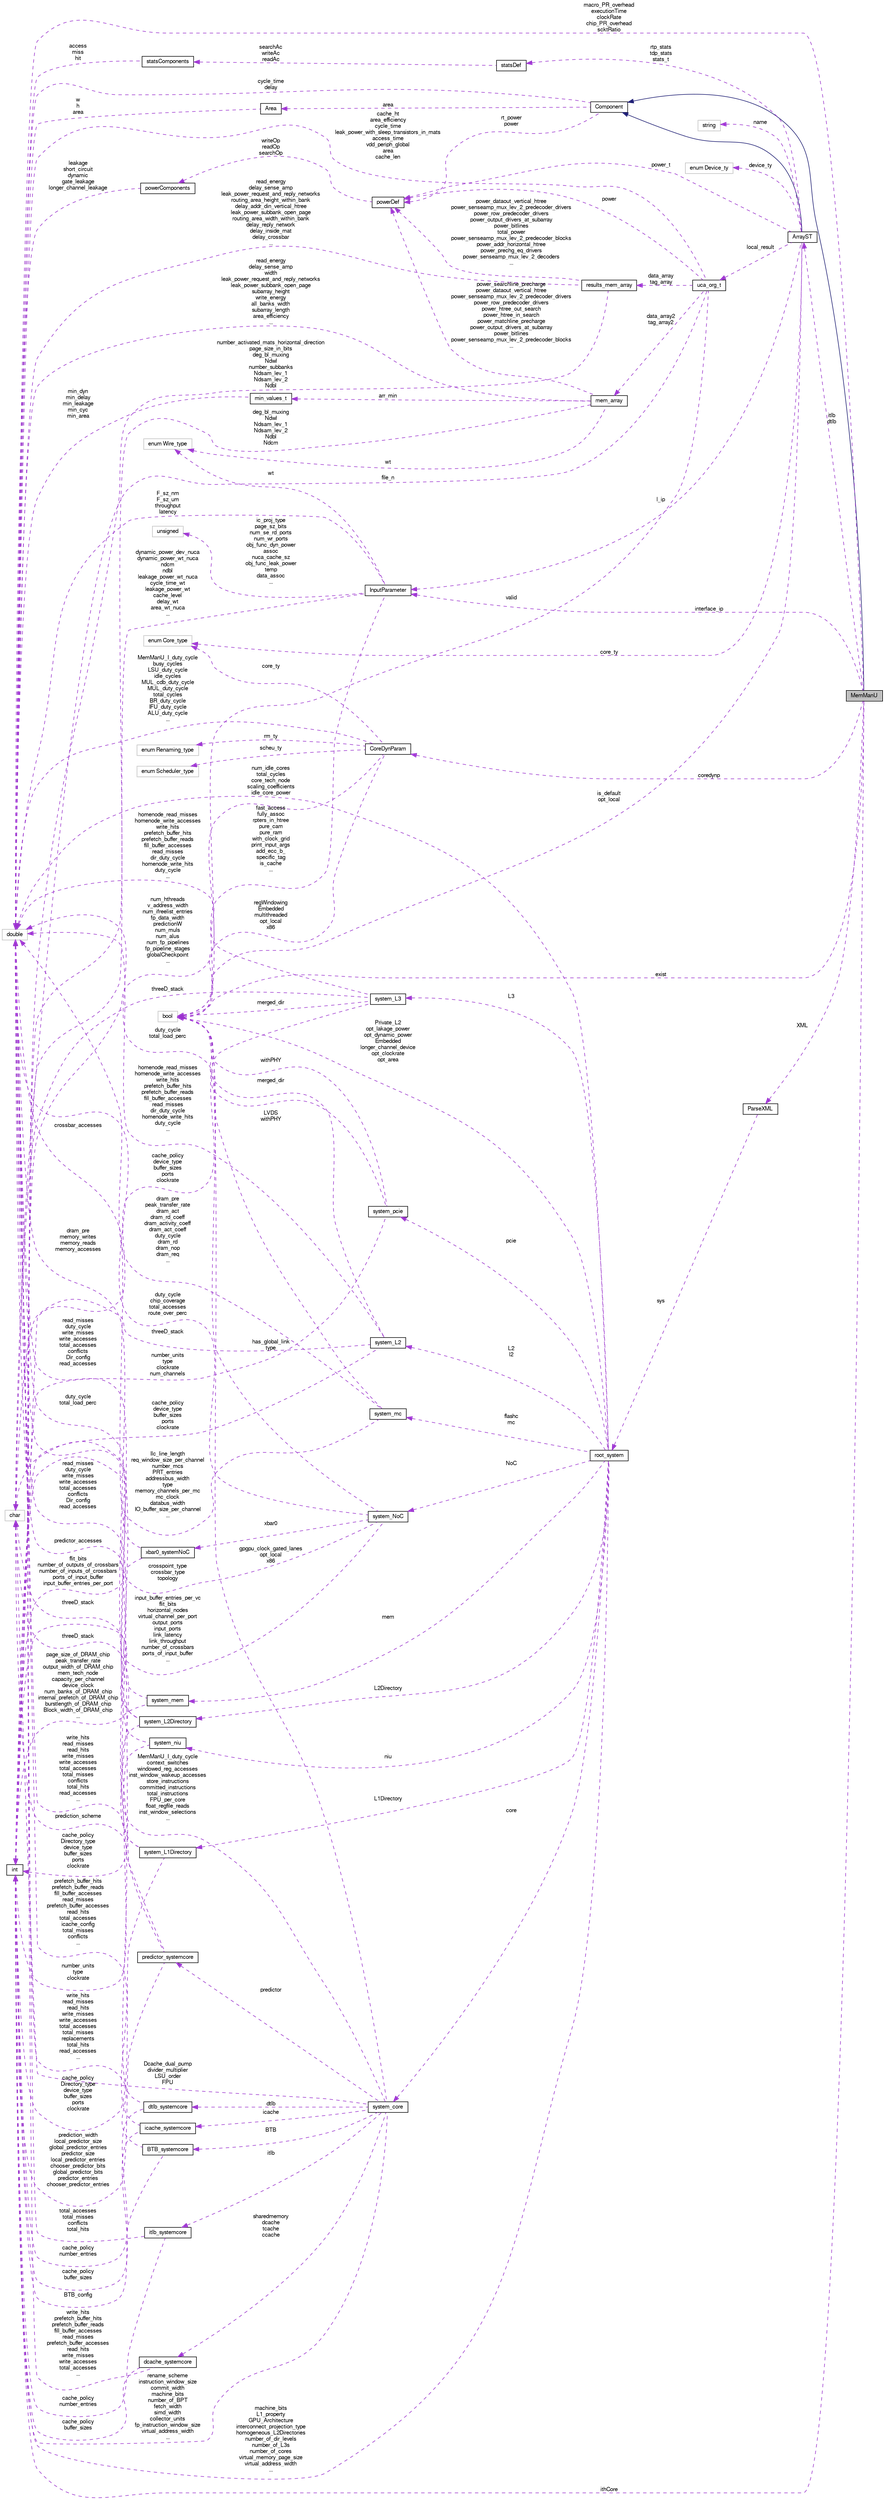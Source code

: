 digraph G
{
  bgcolor="transparent";
  edge [fontname="FreeSans",fontsize="10",labelfontname="FreeSans",labelfontsize="10"];
  node [fontname="FreeSans",fontsize="10",shape=record];
  rankdir=LR;
  Node1 [label="MemManU",height=0.2,width=0.4,color="black", fillcolor="grey75", style="filled" fontcolor="black"];
  Node2 -> Node1 [dir=back,color="midnightblue",fontsize="10",style="solid",fontname="FreeSans"];
  Node2 [label="Component",height=0.2,width=0.4,color="black",URL="$classComponent.html"];
  Node3 -> Node2 [dir=back,color="darkorchid3",fontsize="10",style="dashed",label="cycle_time\ndelay",fontname="FreeSans"];
  Node3 [label="double",height=0.2,width=0.4,color="grey75"];
  Node4 -> Node2 [dir=back,color="darkorchid3",fontsize="10",style="dashed",label="rt_power\npower",fontname="FreeSans"];
  Node4 [label="powerDef",height=0.2,width=0.4,color="black",URL="$classpowerDef.html"];
  Node5 -> Node4 [dir=back,color="darkorchid3",fontsize="10",style="dashed",label="writeOp\nreadOp\nsearchOp",fontname="FreeSans"];
  Node5 [label="powerComponents",height=0.2,width=0.4,color="black",URL="$classpowerComponents.html"];
  Node3 -> Node5 [dir=back,color="darkorchid3",fontsize="10",style="dashed",label="leakage\nshort_circuit\ndynamic\ngate_leakage\nlonger_channel_leakage",fontname="FreeSans"];
  Node6 -> Node2 [dir=back,color="darkorchid3",fontsize="10",style="dashed",label="area",fontname="FreeSans"];
  Node6 [label="Area",height=0.2,width=0.4,color="black",URL="$classArea.html"];
  Node3 -> Node6 [dir=back,color="darkorchid3",fontsize="10",style="dashed",label="w\nh\narea",fontname="FreeSans"];
  Node3 -> Node1 [dir=back,color="darkorchid3",fontsize="10",style="dashed",label="macro_PR_overhead\nexecutionTime\nclockRate\nchip_PR_overhead\nscktRatio",fontname="FreeSans"];
  Node7 -> Node1 [dir=back,color="darkorchid3",fontsize="10",style="dashed",label="itlb\ndtlb",fontname="FreeSans"];
  Node7 [label="ArrayST",height=0.2,width=0.4,color="black",URL="$classArrayST.html"];
  Node2 -> Node7 [dir=back,color="midnightblue",fontsize="10",style="solid",fontname="FreeSans"];
  Node8 -> Node7 [dir=back,color="darkorchid3",fontsize="10",style="dashed",label="device_ty",fontname="FreeSans"];
  Node8 [label="enum Device_ty",height=0.2,width=0.4,color="grey75"];
  Node4 -> Node7 [dir=back,color="darkorchid3",fontsize="10",style="dashed",label="power_t",fontname="FreeSans"];
  Node9 -> Node7 [dir=back,color="darkorchid3",fontsize="10",style="dashed",label="local_result",fontname="FreeSans"];
  Node9 [label="uca_org_t",height=0.2,width=0.4,color="black",URL="$classuca__org__t.html"];
  Node3 -> Node9 [dir=back,color="darkorchid3",fontsize="10",style="dashed",label="cache_ht\narea_efficiency\ncycle_time\nleak_power_with_sleep_transistors_in_mats\naccess_time\nvdd_periph_global\narea\ncache_len",fontname="FreeSans"];
  Node10 -> Node9 [dir=back,color="darkorchid3",fontsize="10",style="dashed",label="file_n",fontname="FreeSans"];
  Node10 [label="char",height=0.2,width=0.4,color="grey75"];
  Node4 -> Node9 [dir=back,color="darkorchid3",fontsize="10",style="dashed",label="power",fontname="FreeSans"];
  Node11 -> Node9 [dir=back,color="darkorchid3",fontsize="10",style="dashed",label="data_array2\ntag_array2",fontname="FreeSans"];
  Node11 [label="mem_array",height=0.2,width=0.4,color="black",URL="$classmem__array.html"];
  Node3 -> Node11 [dir=back,color="darkorchid3",fontsize="10",style="dashed",label="read_energy\ndelay_sense_amp\nwidth\nleak_power_request_and_reply_networks\nleak_power_subbank_open_page\nsubarray_height\nwrite_energy\nall_banks_width\nsubarray_length\narea_efficiency\n...",fontname="FreeSans"];
  Node12 -> Node11 [dir=back,color="darkorchid3",fontsize="10",style="dashed",label="arr_min",fontname="FreeSans"];
  Node12 [label="min_values_t",height=0.2,width=0.4,color="black",URL="$classmin__values__t.html"];
  Node3 -> Node12 [dir=back,color="darkorchid3",fontsize="10",style="dashed",label="min_dyn\nmin_delay\nmin_leakage\nmin_cyc\nmin_area",fontname="FreeSans"];
  Node4 -> Node11 [dir=back,color="darkorchid3",fontsize="10",style="dashed",label="power_searchline_precharge\npower_dataout_vertical_htree\npower_senseamp_mux_lev_2_predecoder_drivers\npower_row_predecoder_drivers\npower_htree_out_search\npower_htree_in_search\npower_matchline_precharge\npower_output_drivers_at_subarray\npower_bitlines\npower_senseamp_mux_lev_2_predecoder_blocks\n...",fontname="FreeSans"];
  Node13 -> Node11 [dir=back,color="darkorchid3",fontsize="10",style="dashed",label="deg_bl_muxing\nNdwl\nNdsam_lev_1\nNdsam_lev_2\nNdbl\nNdcm",fontname="FreeSans"];
  Node13 [label="int",height=0.2,width=0.4,color="black",URL="$classint.html"];
  Node14 -> Node11 [dir=back,color="darkorchid3",fontsize="10",style="dashed",label="wt",fontname="FreeSans"];
  Node14 [label="enum Wire_type",height=0.2,width=0.4,color="grey75"];
  Node15 -> Node9 [dir=back,color="darkorchid3",fontsize="10",style="dashed",label="data_array\ntag_array",fontname="FreeSans"];
  Node15 [label="results_mem_array",height=0.2,width=0.4,color="black",URL="$structresults__mem__array.html"];
  Node3 -> Node15 [dir=back,color="darkorchid3",fontsize="10",style="dashed",label="read_energy\ndelay_sense_amp\nleak_power_request_and_reply_networks\nrouting_area_height_within_bank\ndelay_addr_din_vertical_htree\nleak_power_subbank_open_page\nrouting_area_width_within_bank\ndelay_reply_network\ndelay_inside_mat\ndelay_crossbar\n...",fontname="FreeSans"];
  Node4 -> Node15 [dir=back,color="darkorchid3",fontsize="10",style="dashed",label="power_dataout_vertical_htree\npower_senseamp_mux_lev_2_predecoder_drivers\npower_row_predecoder_drivers\npower_output_drivers_at_subarray\npower_bitlines\ntotal_power\npower_senseamp_mux_lev_2_predecoder_blocks\npower_addr_horizontal_htree\npower_prechg_eq_drivers\npower_senseamp_mux_lev_2_decoders\n...",fontname="FreeSans"];
  Node13 -> Node15 [dir=back,color="darkorchid3",fontsize="10",style="dashed",label="number_activated_mats_horizontal_direction\npage_size_in_bits\ndeg_bl_muxing\nNdwl\nnumber_subbanks\nNdsam_lev_1\nNdsam_lev_2\nNdbl",fontname="FreeSans"];
  Node16 -> Node9 [dir=back,color="darkorchid3",fontsize="10",style="dashed",label="valid",fontname="FreeSans"];
  Node16 [label="bool",height=0.2,width=0.4,color="grey75"];
  Node17 -> Node7 [dir=back,color="darkorchid3",fontsize="10",style="dashed",label="rtp_stats\ntdp_stats\nstats_t",fontname="FreeSans"];
  Node17 [label="statsDef",height=0.2,width=0.4,color="black",URL="$classstatsDef.html"];
  Node18 -> Node17 [dir=back,color="darkorchid3",fontsize="10",style="dashed",label="searchAc\nwriteAc\nreadAc",fontname="FreeSans"];
  Node18 [label="statsComponents",height=0.2,width=0.4,color="black",URL="$classstatsComponents.html"];
  Node3 -> Node18 [dir=back,color="darkorchid3",fontsize="10",style="dashed",label="access\nmiss\nhit",fontname="FreeSans"];
  Node16 -> Node7 [dir=back,color="darkorchid3",fontsize="10",style="dashed",label="is_default\nopt_local",fontname="FreeSans"];
  Node19 -> Node7 [dir=back,color="darkorchid3",fontsize="10",style="dashed",label="name",fontname="FreeSans"];
  Node19 [label="string",height=0.2,width=0.4,color="grey75"];
  Node20 -> Node7 [dir=back,color="darkorchid3",fontsize="10",style="dashed",label="l_ip",fontname="FreeSans"];
  Node20 [label="InputParameter",height=0.2,width=0.4,color="black",URL="$classInputParameter.html"];
  Node3 -> Node20 [dir=back,color="darkorchid3",fontsize="10",style="dashed",label="F_sz_nm\nF_sz_um\nthroughput\nlatency",fontname="FreeSans"];
  Node13 -> Node20 [dir=back,color="darkorchid3",fontsize="10",style="dashed",label="dynamic_power_dev_nuca\ndynamic_power_wt_nuca\nndcm\nndbl\nleakage_power_wt_nuca\ncycle_time_wt\nleakage_power_wt\ncache_level\ndelay_wt\narea_wt_nuca\n...",fontname="FreeSans"];
  Node16 -> Node20 [dir=back,color="darkorchid3",fontsize="10",style="dashed",label="fast_access\nfully_assoc\nrpters_in_htree\npure_cam\npure_ram\nwith_clock_grid\nprint_input_args\nadd_ecc_b_\nspecific_tag\nis_cache\n...",fontname="FreeSans"];
  Node14 -> Node20 [dir=back,color="darkorchid3",fontsize="10",style="dashed",label="wt",fontname="FreeSans"];
  Node21 -> Node20 [dir=back,color="darkorchid3",fontsize="10",style="dashed",label="ic_proj_type\npage_sz_bits\nnum_se_rd_ports\nnum_wr_ports\nobj_func_dyn_power\nassoc\nnuca_cache_sz\nobj_func_leak_power\ntemp\ndata_assoc\n...",fontname="FreeSans"];
  Node21 [label="unsigned",height=0.2,width=0.4,color="grey75"];
  Node22 -> Node7 [dir=back,color="darkorchid3",fontsize="10",style="dashed",label="core_ty",fontname="FreeSans"];
  Node22 [label="enum Core_type",height=0.2,width=0.4,color="grey75"];
  Node23 -> Node1 [dir=back,color="darkorchid3",fontsize="10",style="dashed",label="coredynp",fontname="FreeSans"];
  Node23 [label="CoreDynParam",height=0.2,width=0.4,color="black",URL="$classCoreDynParam.html"];
  Node3 -> Node23 [dir=back,color="darkorchid3",fontsize="10",style="dashed",label="MemManU_I_duty_cycle\nbusy_cycles\nLSU_duty_cycle\nidle_cycles\nMUL_cdb_duty_cycle\nMUL_duty_cycle\ntotal_cycles\nBR_duty_cycle\nIFU_duty_cycle\nALU_duty_cycle\n...",fontname="FreeSans"];
  Node13 -> Node23 [dir=back,color="darkorchid3",fontsize="10",style="dashed",label="num_hthreads\nv_address_width\nnum_ifreelist_entries\nfp_data_width\npredictionW\nnum_muls\nnum_alus\nnum_fp_pipelines\nfp_pipeline_stages\nglobalCheckpoint\n...",fontname="FreeSans"];
  Node24 -> Node23 [dir=back,color="darkorchid3",fontsize="10",style="dashed",label="rm_ty",fontname="FreeSans"];
  Node24 [label="enum Renaming_type",height=0.2,width=0.4,color="grey75"];
  Node16 -> Node23 [dir=back,color="darkorchid3",fontsize="10",style="dashed",label="regWindowing\nEmbedded\nmultithreaded\nopt_local\nx86",fontname="FreeSans"];
  Node25 -> Node23 [dir=back,color="darkorchid3",fontsize="10",style="dashed",label="scheu_ty",fontname="FreeSans"];
  Node25 [label="enum Scheduler_type",height=0.2,width=0.4,color="grey75"];
  Node22 -> Node23 [dir=back,color="darkorchid3",fontsize="10",style="dashed",label="core_ty",fontname="FreeSans"];
  Node13 -> Node1 [dir=back,color="darkorchid3",fontsize="10",style="dashed",label="ithCore",fontname="FreeSans"];
  Node16 -> Node1 [dir=back,color="darkorchid3",fontsize="10",style="dashed",label="exist",fontname="FreeSans"];
  Node20 -> Node1 [dir=back,color="darkorchid3",fontsize="10",style="dashed",label="interface_ip",fontname="FreeSans"];
  Node26 -> Node1 [dir=back,color="darkorchid3",fontsize="10",style="dashed",label="XML",fontname="FreeSans"];
  Node26 [label="ParseXML",height=0.2,width=0.4,color="black",URL="$classParseXML.html"];
  Node27 -> Node26 [dir=back,color="darkorchid3",fontsize="10",style="dashed",label="sys",fontname="FreeSans"];
  Node27 [label="root_system",height=0.2,width=0.4,color="black",URL="$structroot__system.html"];
  Node28 -> Node27 [dir=back,color="darkorchid3",fontsize="10",style="dashed",label="L2\nl2",fontname="FreeSans"];
  Node28 [label="system_L2",height=0.2,width=0.4,color="black",URL="$structsystem__L2.html"];
  Node3 -> Node28 [dir=back,color="darkorchid3",fontsize="10",style="dashed",label="homenode_read_misses\nhomenode_write_accesses\nwrite_hits\nprefetch_buffer_hits\nprefetch_buffer_reads\nfill_buffer_accesses\nread_misses\ndir_duty_cycle\nhomenode_write_hits\nduty_cycle\n...",fontname="FreeSans"];
  Node10 -> Node28 [dir=back,color="darkorchid3",fontsize="10",style="dashed",label="threeD_stack",fontname="FreeSans"];
  Node13 -> Node28 [dir=back,color="darkorchid3",fontsize="10",style="dashed",label="cache_policy\ndevice_type\nbuffer_sizes\nports\nclockrate",fontname="FreeSans"];
  Node16 -> Node28 [dir=back,color="darkorchid3",fontsize="10",style="dashed",label="merged_dir",fontname="FreeSans"];
  Node29 -> Node27 [dir=back,color="darkorchid3",fontsize="10",style="dashed",label="L3",fontname="FreeSans"];
  Node29 [label="system_L3",height=0.2,width=0.4,color="black",URL="$structsystem__L3.html"];
  Node3 -> Node29 [dir=back,color="darkorchid3",fontsize="10",style="dashed",label="homenode_read_misses\nhomenode_write_accesses\nwrite_hits\nprefetch_buffer_hits\nprefetch_buffer_reads\nfill_buffer_accesses\nread_misses\ndir_duty_cycle\nhomenode_write_hits\nduty_cycle\n...",fontname="FreeSans"];
  Node10 -> Node29 [dir=back,color="darkorchid3",fontsize="10",style="dashed",label="threeD_stack",fontname="FreeSans"];
  Node13 -> Node29 [dir=back,color="darkorchid3",fontsize="10",style="dashed",label="cache_policy\ndevice_type\nbuffer_sizes\nports\nclockrate",fontname="FreeSans"];
  Node16 -> Node29 [dir=back,color="darkorchid3",fontsize="10",style="dashed",label="merged_dir",fontname="FreeSans"];
  Node3 -> Node27 [dir=back,color="darkorchid3",fontsize="10",style="dashed",label="num_idle_cores\ntotal_cycles\ncore_tech_node\nscaling_coefficients\nidle_core_power",fontname="FreeSans"];
  Node30 -> Node27 [dir=back,color="darkorchid3",fontsize="10",style="dashed",label="L2Directory",fontname="FreeSans"];
  Node30 [label="system_L2Directory",height=0.2,width=0.4,color="black",URL="$structsystem__L2Directory.html"];
  Node3 -> Node30 [dir=back,color="darkorchid3",fontsize="10",style="dashed",label="read_misses\nduty_cycle\nwrite_misses\nwrite_accesses\ntotal_accesses\nconflicts\nDir_config\nread_accesses",fontname="FreeSans"];
  Node10 -> Node30 [dir=back,color="darkorchid3",fontsize="10",style="dashed",label="threeD_stack",fontname="FreeSans"];
  Node13 -> Node30 [dir=back,color="darkorchid3",fontsize="10",style="dashed",label="cache_policy\nDirectory_type\ndevice_type\nbuffer_sizes\nports\nclockrate",fontname="FreeSans"];
  Node31 -> Node27 [dir=back,color="darkorchid3",fontsize="10",style="dashed",label="flashc\nmc",fontname="FreeSans"];
  Node31 [label="system_mc",height=0.2,width=0.4,color="black",URL="$structsystem__mc.html"];
  Node3 -> Node31 [dir=back,color="darkorchid3",fontsize="10",style="dashed",label="dram_pre\npeak_transfer_rate\ndram_act\ndram_rd_coeff\ndram_activity_coeff\ndram_act_coeff\nduty_cycle\ndram_rd\ndram_nop\ndram_req\n...",fontname="FreeSans"];
  Node13 -> Node31 [dir=back,color="darkorchid3",fontsize="10",style="dashed",label="llc_line_length\nreq_window_size_per_channel\nnumber_mcs\nPRT_entries\naddressbus_width\ntype\nmemory_channels_per_mc\nmc_clock\ndatabus_width\nIO_buffer_size_per_channel\n...",fontname="FreeSans"];
  Node16 -> Node31 [dir=back,color="darkorchid3",fontsize="10",style="dashed",label="LVDS\nwithPHY",fontname="FreeSans"];
  Node32 -> Node27 [dir=back,color="darkorchid3",fontsize="10",style="dashed",label="mem",fontname="FreeSans"];
  Node32 [label="system_mem",height=0.2,width=0.4,color="black",URL="$structsystem__mem.html"];
  Node3 -> Node32 [dir=back,color="darkorchid3",fontsize="10",style="dashed",label="dram_pre\nmemory_writes\nmemory_reads\nmemory_accesses",fontname="FreeSans"];
  Node13 -> Node32 [dir=back,color="darkorchid3",fontsize="10",style="dashed",label="page_size_of_DRAM_chip\npeak_transfer_rate\noutput_width_of_DRAM_chip\nmem_tech_node\ncapacity_per_channel\ndevice_clock\nnum_banks_of_DRAM_chip\ninternal_prefetch_of_DRAM_chip\nburstlength_of_DRAM_chip\nBlock_width_of_DRAM_chip\n...",fontname="FreeSans"];
  Node33 -> Node27 [dir=back,color="darkorchid3",fontsize="10",style="dashed",label="L1Directory",fontname="FreeSans"];
  Node33 [label="system_L1Directory",height=0.2,width=0.4,color="black",URL="$structsystem__L1Directory.html"];
  Node3 -> Node33 [dir=back,color="darkorchid3",fontsize="10",style="dashed",label="read_misses\nduty_cycle\nwrite_misses\nwrite_accesses\ntotal_accesses\nconflicts\nDir_config\nread_accesses",fontname="FreeSans"];
  Node10 -> Node33 [dir=back,color="darkorchid3",fontsize="10",style="dashed",label="threeD_stack",fontname="FreeSans"];
  Node13 -> Node33 [dir=back,color="darkorchid3",fontsize="10",style="dashed",label="cache_policy\nDirectory_type\ndevice_type\nbuffer_sizes\nports\nclockrate",fontname="FreeSans"];
  Node34 -> Node27 [dir=back,color="darkorchid3",fontsize="10",style="dashed",label="niu",fontname="FreeSans"];
  Node34 [label="system_niu",height=0.2,width=0.4,color="black",URL="$structsystem__niu.html"];
  Node3 -> Node34 [dir=back,color="darkorchid3",fontsize="10",style="dashed",label="duty_cycle\ntotal_load_perc",fontname="FreeSans"];
  Node13 -> Node34 [dir=back,color="darkorchid3",fontsize="10",style="dashed",label="number_units\ntype\nclockrate",fontname="FreeSans"];
  Node35 -> Node27 [dir=back,color="darkorchid3",fontsize="10",style="dashed",label="core",fontname="FreeSans"];
  Node35 [label="system_core",height=0.2,width=0.4,color="black",URL="$structsystem__core.html"];
  Node36 -> Node35 [dir=back,color="darkorchid3",fontsize="10",style="dashed",label="predictor",fontname="FreeSans"];
  Node36 [label="predictor_systemcore",height=0.2,width=0.4,color="black",URL="$structpredictor__systemcore.html"];
  Node3 -> Node36 [dir=back,color="darkorchid3",fontsize="10",style="dashed",label="predictor_accesses",fontname="FreeSans"];
  Node10 -> Node36 [dir=back,color="darkorchid3",fontsize="10",style="dashed",label="prediction_scheme",fontname="FreeSans"];
  Node13 -> Node36 [dir=back,color="darkorchid3",fontsize="10",style="dashed",label="prediction_width\nlocal_predictor_size\nglobal_predictor_entries\npredictor_size\nlocal_predictor_entries\nchooser_predictor_bits\nglobal_predictor_bits\npredictor_entries\nchooser_predictor_entries",fontname="FreeSans"];
  Node37 -> Node35 [dir=back,color="darkorchid3",fontsize="10",style="dashed",label="BTB",fontname="FreeSans"];
  Node37 [label="BTB_systemcore",height=0.2,width=0.4,color="black",URL="$structBTB__systemcore.html"];
  Node3 -> Node37 [dir=back,color="darkorchid3",fontsize="10",style="dashed",label="write_hits\nread_misses\nread_hits\nwrite_misses\nwrite_accesses\ntotal_accesses\ntotal_misses\nreplacements\ntotal_hits\nread_accesses\n...",fontname="FreeSans"];
  Node13 -> Node37 [dir=back,color="darkorchid3",fontsize="10",style="dashed",label="BTB_config",fontname="FreeSans"];
  Node3 -> Node35 [dir=back,color="darkorchid3",fontsize="10",style="dashed",label="MemManU_I_duty_cycle\ncontext_switches\nwindowed_reg_accesses\ninst_window_wakeup_accesses\nstore_instructions\ncommitted_instructions\ntotal_instructions\nFPU_per_core\nfloat_regfile_reads\ninst_window_selections\n...",fontname="FreeSans"];
  Node38 -> Node35 [dir=back,color="darkorchid3",fontsize="10",style="dashed",label="itlb",fontname="FreeSans"];
  Node38 [label="itlb_systemcore",height=0.2,width=0.4,color="black",URL="$structitlb__systemcore.html"];
  Node3 -> Node38 [dir=back,color="darkorchid3",fontsize="10",style="dashed",label="total_accesses\ntotal_misses\nconflicts\ntotal_hits",fontname="FreeSans"];
  Node13 -> Node38 [dir=back,color="darkorchid3",fontsize="10",style="dashed",label="cache_policy\nnumber_entries",fontname="FreeSans"];
  Node39 -> Node35 [dir=back,color="darkorchid3",fontsize="10",style="dashed",label="icache",fontname="FreeSans"];
  Node39 [label="icache_systemcore",height=0.2,width=0.4,color="black",URL="$structicache__systemcore.html"];
  Node3 -> Node39 [dir=back,color="darkorchid3",fontsize="10",style="dashed",label="prefetch_buffer_hits\nprefetch_buffer_reads\nfill_buffer_accesses\nread_misses\nprefetch_buffer_accesses\nread_hits\ntotal_accesses\nicache_config\ntotal_misses\nconflicts\n...",fontname="FreeSans"];
  Node13 -> Node39 [dir=back,color="darkorchid3",fontsize="10",style="dashed",label="cache_policy\nbuffer_sizes",fontname="FreeSans"];
  Node10 -> Node35 [dir=back,color="darkorchid3",fontsize="10",style="dashed",label="Dcache_dual_pump\ndivider_multiplier\nLSU_order\nFPU",fontname="FreeSans"];
  Node13 -> Node35 [dir=back,color="darkorchid3",fontsize="10",style="dashed",label="rename_scheme\ninstruction_window_size\ncommit_width\nmachine_bits\nnumber_of_BPT\nfetch_width\nsimd_width\ncollector_units\nfp_instruction_window_size\nvirtual_address_width\n...",fontname="FreeSans"];
  Node40 -> Node35 [dir=back,color="darkorchid3",fontsize="10",style="dashed",label="sharedmemory\ndcache\ntcache\nccache",fontname="FreeSans"];
  Node40 [label="dcache_systemcore",height=0.2,width=0.4,color="black",URL="$structdcache__systemcore.html"];
  Node3 -> Node40 [dir=back,color="darkorchid3",fontsize="10",style="dashed",label="write_hits\nprefetch_buffer_hits\nprefetch_buffer_reads\nfill_buffer_accesses\nread_misses\nprefetch_buffer_accesses\nread_hits\nwrite_misses\nwrite_accesses\ntotal_accesses\n...",fontname="FreeSans"];
  Node13 -> Node40 [dir=back,color="darkorchid3",fontsize="10",style="dashed",label="cache_policy\nbuffer_sizes",fontname="FreeSans"];
  Node16 -> Node35 [dir=back,color="darkorchid3",fontsize="10",style="dashed",label="gpgpu_clock_gated_lanes\nopt_local\nx86",fontname="FreeSans"];
  Node41 -> Node35 [dir=back,color="darkorchid3",fontsize="10",style="dashed",label="dtlb",fontname="FreeSans"];
  Node41 [label="dtlb_systemcore",height=0.2,width=0.4,color="black",URL="$structdtlb__systemcore.html"];
  Node3 -> Node41 [dir=back,color="darkorchid3",fontsize="10",style="dashed",label="write_hits\nread_misses\nread_hits\nwrite_misses\nwrite_accesses\ntotal_accesses\ntotal_misses\nconflicts\ntotal_hits\nread_accesses\n...",fontname="FreeSans"];
  Node13 -> Node41 [dir=back,color="darkorchid3",fontsize="10",style="dashed",label="cache_policy\nnumber_entries",fontname="FreeSans"];
  Node13 -> Node27 [dir=back,color="darkorchid3",fontsize="10",style="dashed",label="machine_bits\nL1_property\nGPU_Architecture\ninterconnect_projection_type\nhomogeneous_L2Directories\nnumber_of_dir_levels\nnumber_of_L3s\nnumber_of_cores\nvirtual_memory_page_size\nvirtual_address_width\n...",fontname="FreeSans"];
  Node16 -> Node27 [dir=back,color="darkorchid3",fontsize="10",style="dashed",label="Private_L2\nopt_lakage_power\nopt_dynamic_power\nEmbedded\nlonger_channel_device\nopt_clockrate\nopt_area",fontname="FreeSans"];
  Node42 -> Node27 [dir=back,color="darkorchid3",fontsize="10",style="dashed",label="NoC",fontname="FreeSans"];
  Node42 [label="system_NoC",height=0.2,width=0.4,color="black",URL="$structsystem__NoC.html"];
  Node3 -> Node42 [dir=back,color="darkorchid3",fontsize="10",style="dashed",label="duty_cycle\nchip_coverage\ntotal_accesses\nroute_over_perc",fontname="FreeSans"];
  Node10 -> Node42 [dir=back,color="darkorchid3",fontsize="10",style="dashed",label="crosspoint_type\ncrossbar_type\ntopology",fontname="FreeSans"];
  Node13 -> Node42 [dir=back,color="darkorchid3",fontsize="10",style="dashed",label="input_buffer_entries_per_vc\nflit_bits\nhorizontal_nodes\nvirtual_channel_per_port\noutput_ports\ninput_ports\nlink_latency\nlink_throughput\nnumber_of_crossbars\nports_of_input_buffer\n...",fontname="FreeSans"];
  Node16 -> Node42 [dir=back,color="darkorchid3",fontsize="10",style="dashed",label="has_global_link\ntype",fontname="FreeSans"];
  Node43 -> Node42 [dir=back,color="darkorchid3",fontsize="10",style="dashed",label="xbar0",fontname="FreeSans"];
  Node43 [label="xbar0_systemNoC",height=0.2,width=0.4,color="black",URL="$structxbar0__systemNoC.html"];
  Node3 -> Node43 [dir=back,color="darkorchid3",fontsize="10",style="dashed",label="crossbar_accesses",fontname="FreeSans"];
  Node13 -> Node43 [dir=back,color="darkorchid3",fontsize="10",style="dashed",label="flit_bits\nnumber_of_outputs_of_crossbars\nnumber_of_inputs_of_crossbars\nports_of_input_buffer\ninput_buffer_entries_per_port",fontname="FreeSans"];
  Node44 -> Node27 [dir=back,color="darkorchid3",fontsize="10",style="dashed",label="pcie",fontname="FreeSans"];
  Node44 [label="system_pcie",height=0.2,width=0.4,color="black",URL="$structsystem__pcie.html"];
  Node3 -> Node44 [dir=back,color="darkorchid3",fontsize="10",style="dashed",label="duty_cycle\ntotal_load_perc",fontname="FreeSans"];
  Node13 -> Node44 [dir=back,color="darkorchid3",fontsize="10",style="dashed",label="number_units\ntype\nclockrate\nnum_channels",fontname="FreeSans"];
  Node16 -> Node44 [dir=back,color="darkorchid3",fontsize="10",style="dashed",label="withPHY",fontname="FreeSans"];
}
